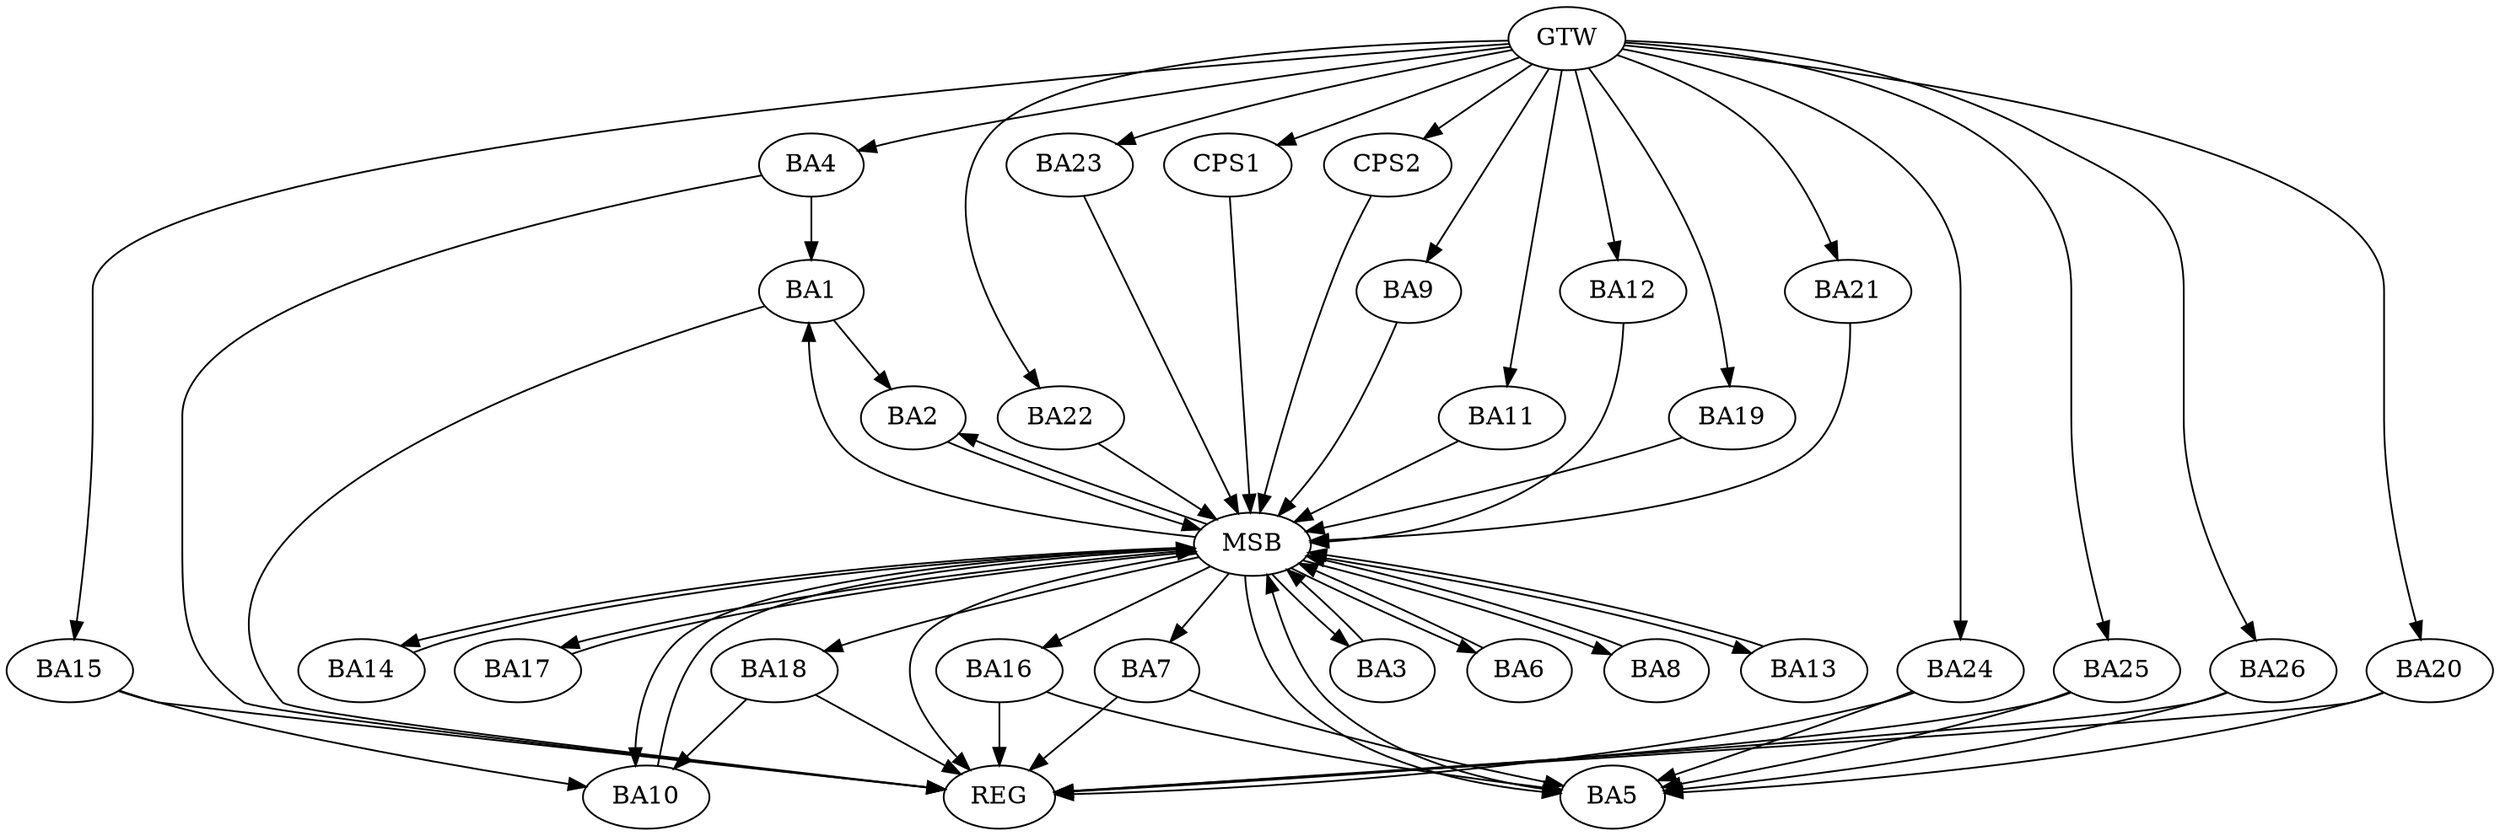 strict digraph G {
  BA1 [ label="BA1" ];
  BA2 [ label="BA2" ];
  BA3 [ label="BA3" ];
  BA4 [ label="BA4" ];
  BA5 [ label="BA5" ];
  BA6 [ label="BA6" ];
  BA7 [ label="BA7" ];
  BA8 [ label="BA8" ];
  BA9 [ label="BA9" ];
  BA10 [ label="BA10" ];
  BA11 [ label="BA11" ];
  BA12 [ label="BA12" ];
  BA13 [ label="BA13" ];
  BA14 [ label="BA14" ];
  BA15 [ label="BA15" ];
  BA16 [ label="BA16" ];
  BA17 [ label="BA17" ];
  BA18 [ label="BA18" ];
  BA19 [ label="BA19" ];
  BA20 [ label="BA20" ];
  BA21 [ label="BA21" ];
  BA22 [ label="BA22" ];
  BA23 [ label="BA23" ];
  BA24 [ label="BA24" ];
  BA25 [ label="BA25" ];
  BA26 [ label="BA26" ];
  CPS1 [ label="CPS1" ];
  CPS2 [ label="CPS2" ];
  GTW [ label="GTW" ];
  REG [ label="REG" ];
  MSB [ label="MSB" ];
  BA1 -> BA2;
  BA4 -> BA1;
  BA15 -> BA10;
  BA16 -> BA5;
  BA18 -> BA10;
  BA20 -> BA5;
  BA24 -> BA5;
  BA25 -> BA5;
  BA26 -> BA5;
  GTW -> BA4;
  GTW -> BA9;
  GTW -> BA11;
  GTW -> BA12;
  GTW -> BA15;
  GTW -> BA19;
  GTW -> BA20;
  GTW -> BA21;
  GTW -> BA22;
  GTW -> BA23;
  GTW -> BA24;
  GTW -> BA25;
  GTW -> BA26;
  GTW -> CPS1;
  GTW -> CPS2;
  BA1 -> REG;
  BA4 -> REG;
  BA7 -> REG;
  BA15 -> REG;
  BA16 -> REG;
  BA18 -> REG;
  BA20 -> REG;
  BA24 -> REG;
  BA25 -> REG;
  BA26 -> REG;
  BA2 -> MSB;
  MSB -> BA1;
  MSB -> REG;
  BA3 -> MSB;
  MSB -> BA2;
  BA5 -> MSB;
  BA6 -> MSB;
  BA8 -> MSB;
  BA9 -> MSB;
  BA10 -> MSB;
  MSB -> BA5;
  BA11 -> MSB;
  MSB -> BA10;
  BA12 -> MSB;
  BA13 -> MSB;
  BA14 -> MSB;
  MSB -> BA8;
  BA17 -> MSB;
  BA19 -> MSB;
  MSB -> BA16;
  BA21 -> MSB;
  BA22 -> MSB;
  MSB -> BA13;
  BA23 -> MSB;
  MSB -> BA14;
  CPS1 -> MSB;
  MSB -> BA6;
  MSB -> BA18;
  CPS2 -> MSB;
  MSB -> BA17;
  MSB -> BA3;
  MSB -> BA7;
  BA7 -> BA5;
}
